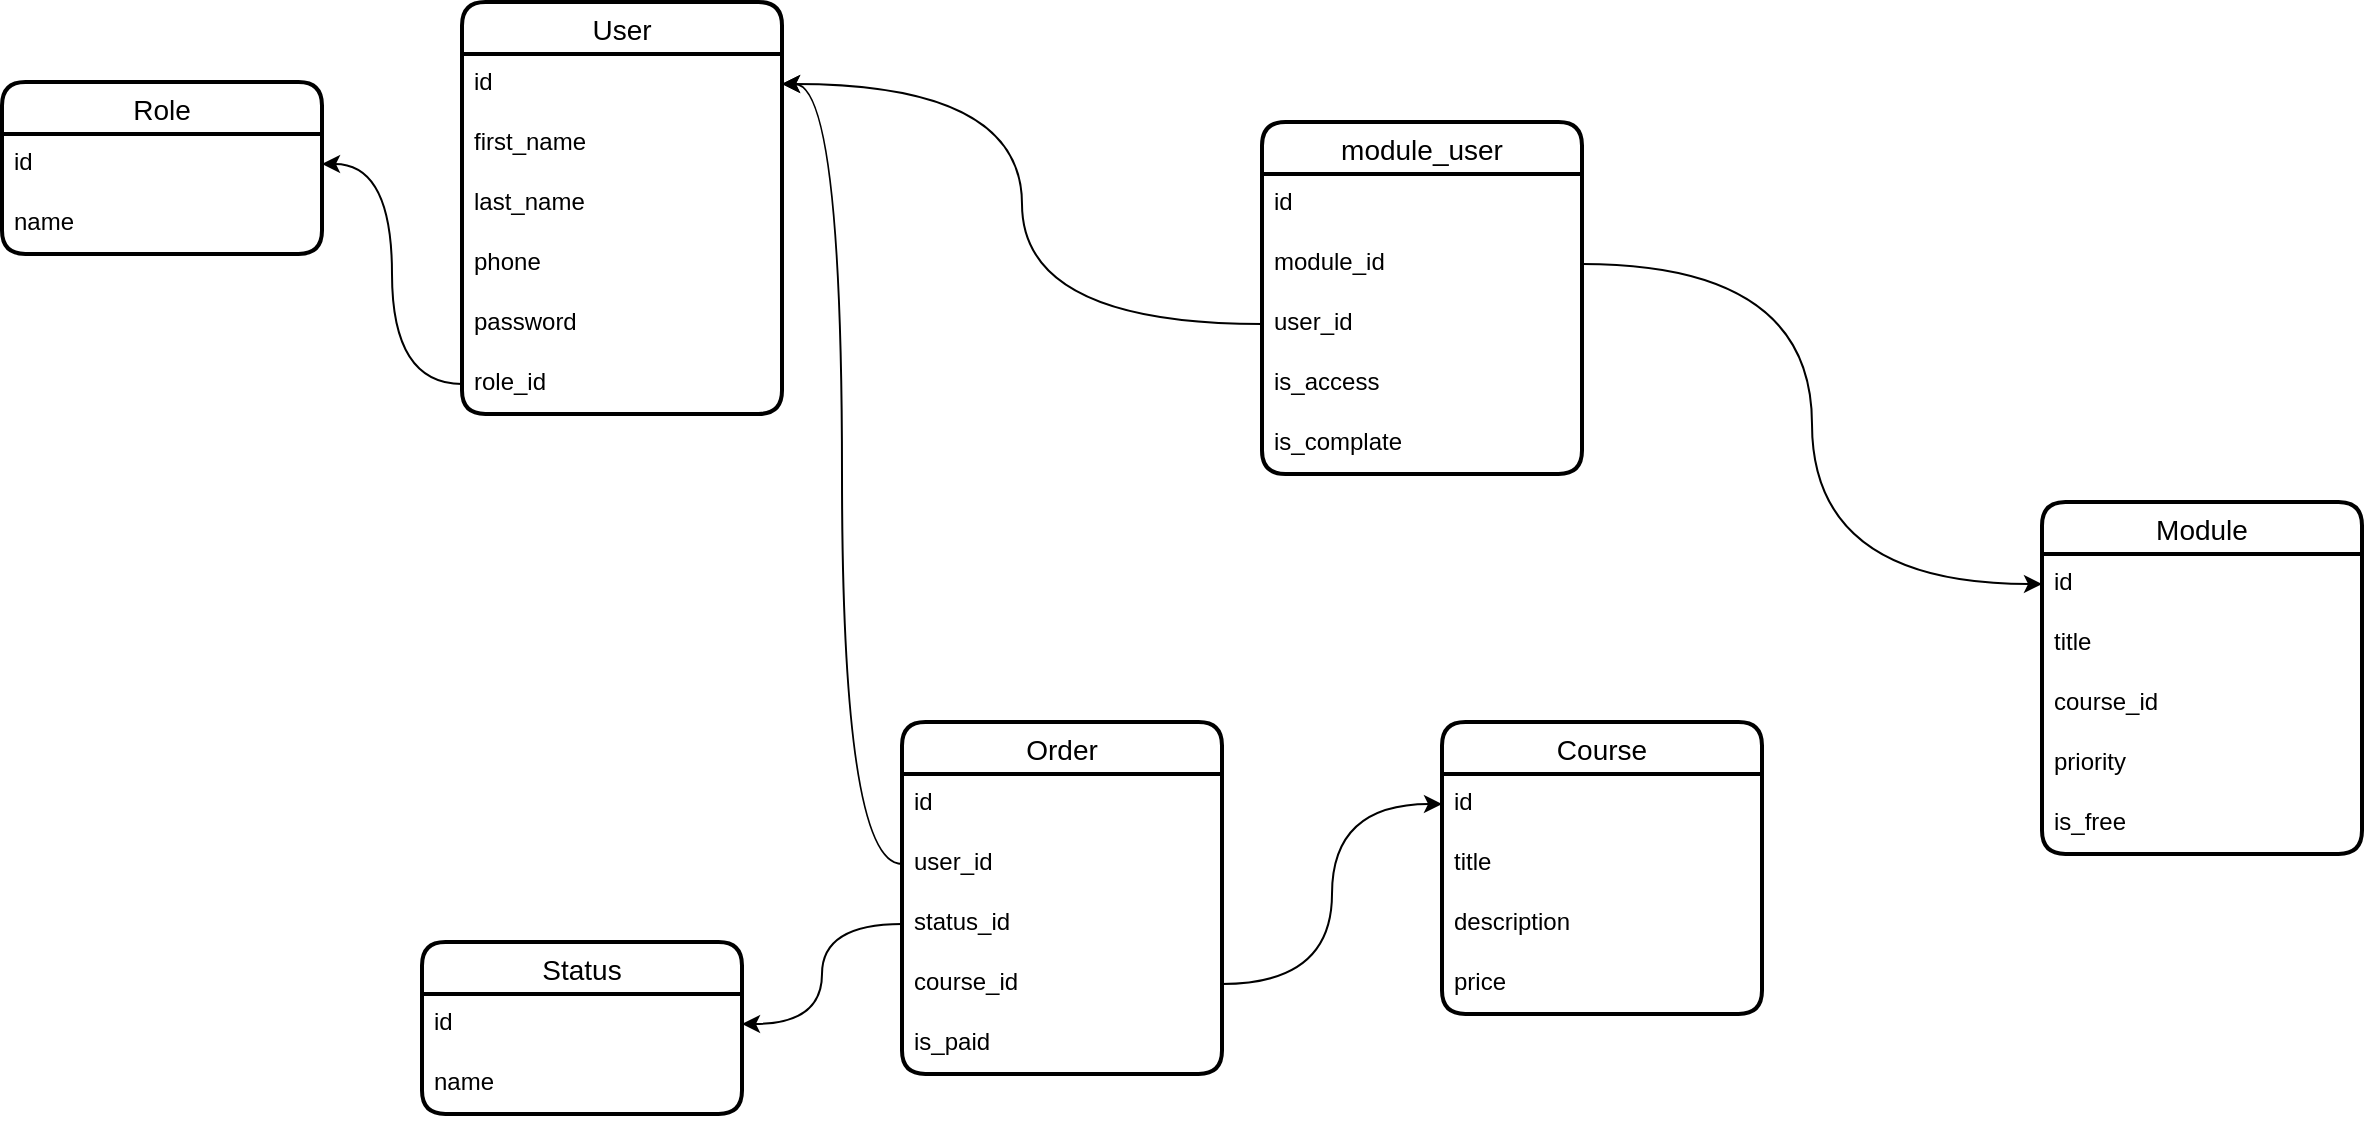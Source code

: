 <mxfile version="21.7.4" type="github">
  <diagram name="Страница — 1" id="NtRdYyr6ZoKVLL-gdddZ">
    <mxGraphModel dx="2716" dy="-613" grid="1" gridSize="10" guides="1" tooltips="1" connect="1" arrows="1" fold="1" page="1" pageScale="1" pageWidth="827" pageHeight="1169" math="0" shadow="0">
      <root>
        <mxCell id="0" />
        <mxCell id="1" parent="0" />
        <mxCell id="NuASrwZXiK9IL8mTtVK0-1" value="User" style="swimlane;fontStyle=0;childLayout=stackLayout;horizontal=1;startSize=26;horizontalStack=0;resizeParent=1;resizeParentMax=0;resizeLast=0;collapsible=1;marginBottom=0;align=center;fontSize=14;strokeWidth=2;rounded=1;shadow=0;glass=0;swimlaneLine=1;" parent="1" vertex="1">
          <mxGeometry x="-1410" y="1350" width="160" height="206" as="geometry" />
        </mxCell>
        <mxCell id="NuASrwZXiK9IL8mTtVK0-2" value="id" style="text;strokeColor=none;fillColor=none;spacingLeft=4;spacingRight=4;overflow=hidden;rotatable=0;points=[[0,0.5],[1,0.5]];portConstraint=eastwest;fontSize=12;whiteSpace=wrap;html=1;" parent="NuASrwZXiK9IL8mTtVK0-1" vertex="1">
          <mxGeometry y="26" width="160" height="30" as="geometry" />
        </mxCell>
        <mxCell id="NuASrwZXiK9IL8mTtVK0-3" value="first_name" style="text;strokeColor=none;fillColor=none;spacingLeft=4;spacingRight=4;overflow=hidden;rotatable=0;points=[[0,0.5],[1,0.5]];portConstraint=eastwest;fontSize=12;whiteSpace=wrap;html=1;" parent="NuASrwZXiK9IL8mTtVK0-1" vertex="1">
          <mxGeometry y="56" width="160" height="30" as="geometry" />
        </mxCell>
        <mxCell id="NuASrwZXiK9IL8mTtVK0-4" value="last_name" style="text;strokeColor=none;fillColor=none;spacingLeft=4;spacingRight=4;overflow=hidden;rotatable=0;points=[[0,0.5],[1,0.5]];portConstraint=eastwest;fontSize=12;whiteSpace=wrap;html=1;" parent="NuASrwZXiK9IL8mTtVK0-1" vertex="1">
          <mxGeometry y="86" width="160" height="30" as="geometry" />
        </mxCell>
        <mxCell id="NuASrwZXiK9IL8mTtVK0-5" value="phone" style="text;strokeColor=none;fillColor=none;spacingLeft=4;spacingRight=4;overflow=hidden;rotatable=0;points=[[0,0.5],[1,0.5]];portConstraint=eastwest;fontSize=12;whiteSpace=wrap;html=1;" parent="NuASrwZXiK9IL8mTtVK0-1" vertex="1">
          <mxGeometry y="116" width="160" height="30" as="geometry" />
        </mxCell>
        <mxCell id="NuASrwZXiK9IL8mTtVK0-6" value="password" style="text;strokeColor=none;fillColor=none;spacingLeft=4;spacingRight=4;overflow=hidden;rotatable=0;points=[[0,0.5],[1,0.5]];portConstraint=eastwest;fontSize=12;whiteSpace=wrap;html=1;" parent="NuASrwZXiK9IL8mTtVK0-1" vertex="1">
          <mxGeometry y="146" width="160" height="30" as="geometry" />
        </mxCell>
        <mxCell id="NuASrwZXiK9IL8mTtVK0-7" value="role_id" style="text;strokeColor=none;fillColor=none;spacingLeft=4;spacingRight=4;overflow=hidden;rotatable=0;points=[[0,0.5],[1,0.5]];portConstraint=eastwest;fontSize=12;whiteSpace=wrap;html=1;" parent="NuASrwZXiK9IL8mTtVK0-1" vertex="1">
          <mxGeometry y="176" width="160" height="30" as="geometry" />
        </mxCell>
        <mxCell id="NuASrwZXiK9IL8mTtVK0-8" value="Role" style="swimlane;fontStyle=0;childLayout=stackLayout;horizontal=1;startSize=26;horizontalStack=0;resizeParent=1;resizeParentMax=0;resizeLast=0;collapsible=1;marginBottom=0;align=center;fontSize=14;strokeWidth=2;rounded=1;shadow=0;glass=0;swimlaneLine=1;" parent="1" vertex="1">
          <mxGeometry x="-1640" y="1390" width="160" height="86" as="geometry" />
        </mxCell>
        <mxCell id="NuASrwZXiK9IL8mTtVK0-9" value="id" style="text;strokeColor=none;fillColor=none;spacingLeft=4;spacingRight=4;overflow=hidden;rotatable=0;points=[[0,0.5],[1,0.5]];portConstraint=eastwest;fontSize=12;whiteSpace=wrap;html=1;" parent="NuASrwZXiK9IL8mTtVK0-8" vertex="1">
          <mxGeometry y="26" width="160" height="30" as="geometry" />
        </mxCell>
        <mxCell id="NuASrwZXiK9IL8mTtVK0-10" value="name" style="text;strokeColor=none;fillColor=none;spacingLeft=4;spacingRight=4;overflow=hidden;rotatable=0;points=[[0,0.5],[1,0.5]];portConstraint=eastwest;fontSize=12;whiteSpace=wrap;html=1;" parent="NuASrwZXiK9IL8mTtVK0-8" vertex="1">
          <mxGeometry y="56" width="160" height="30" as="geometry" />
        </mxCell>
        <mxCell id="NuASrwZXiK9IL8mTtVK0-11" style="edgeStyle=orthogonalEdgeStyle;rounded=0;orthogonalLoop=1;jettySize=auto;html=1;entryX=1;entryY=0.5;entryDx=0;entryDy=0;curved=1;" parent="1" source="NuASrwZXiK9IL8mTtVK0-7" target="NuASrwZXiK9IL8mTtVK0-9" edge="1">
          <mxGeometry relative="1" as="geometry" />
        </mxCell>
        <mxCell id="NuASrwZXiK9IL8mTtVK0-12" value="Course" style="swimlane;fontStyle=0;childLayout=stackLayout;horizontal=1;startSize=26;horizontalStack=0;resizeParent=1;resizeParentMax=0;resizeLast=0;collapsible=1;marginBottom=0;align=center;fontSize=14;strokeWidth=2;rounded=1;shadow=0;glass=0;swimlaneLine=1;" parent="1" vertex="1">
          <mxGeometry x="-920" y="1710" width="160" height="146" as="geometry">
            <mxRectangle x="350" y="140" width="90" height="30" as="alternateBounds" />
          </mxGeometry>
        </mxCell>
        <mxCell id="NuASrwZXiK9IL8mTtVK0-13" value="id" style="text;strokeColor=none;fillColor=none;spacingLeft=4;spacingRight=4;overflow=hidden;rotatable=0;points=[[0,0.5],[1,0.5]];portConstraint=eastwest;fontSize=12;whiteSpace=wrap;html=1;" parent="NuASrwZXiK9IL8mTtVK0-12" vertex="1">
          <mxGeometry y="26" width="160" height="30" as="geometry" />
        </mxCell>
        <mxCell id="NuASrwZXiK9IL8mTtVK0-15" value="title" style="text;strokeColor=none;fillColor=none;spacingLeft=4;spacingRight=4;overflow=hidden;rotatable=0;points=[[0,0.5],[1,0.5]];portConstraint=eastwest;fontSize=12;whiteSpace=wrap;html=1;" parent="NuASrwZXiK9IL8mTtVK0-12" vertex="1">
          <mxGeometry y="56" width="160" height="30" as="geometry" />
        </mxCell>
        <mxCell id="NuASrwZXiK9IL8mTtVK0-16" value="description" style="text;strokeColor=none;fillColor=none;spacingLeft=4;spacingRight=4;overflow=hidden;rotatable=0;points=[[0,0.5],[1,0.5]];portConstraint=eastwest;fontSize=12;whiteSpace=wrap;html=1;" parent="NuASrwZXiK9IL8mTtVK0-12" vertex="1">
          <mxGeometry y="86" width="160" height="30" as="geometry" />
        </mxCell>
        <mxCell id="NuASrwZXiK9IL8mTtVK0-18" value="price" style="text;strokeColor=none;fillColor=none;spacingLeft=4;spacingRight=4;overflow=hidden;rotatable=0;points=[[0,0.5],[1,0.5]];portConstraint=eastwest;fontSize=12;whiteSpace=wrap;html=1;" parent="NuASrwZXiK9IL8mTtVK0-12" vertex="1">
          <mxGeometry y="116" width="160" height="30" as="geometry" />
        </mxCell>
        <mxCell id="NuASrwZXiK9IL8mTtVK0-19" value="Module" style="swimlane;fontStyle=0;childLayout=stackLayout;horizontal=1;startSize=26;horizontalStack=0;resizeParent=1;resizeParentMax=0;resizeLast=0;collapsible=1;marginBottom=0;align=center;fontSize=14;strokeWidth=2;rounded=1;shadow=0;glass=0;swimlaneLine=1;" parent="1" vertex="1">
          <mxGeometry x="-620" y="1600" width="160" height="176" as="geometry" />
        </mxCell>
        <mxCell id="NuASrwZXiK9IL8mTtVK0-20" value="id" style="text;strokeColor=none;fillColor=none;spacingLeft=4;spacingRight=4;overflow=hidden;rotatable=0;points=[[0,0.5],[1,0.5]];portConstraint=eastwest;fontSize=12;whiteSpace=wrap;html=1;" parent="NuASrwZXiK9IL8mTtVK0-19" vertex="1">
          <mxGeometry y="26" width="160" height="30" as="geometry" />
        </mxCell>
        <mxCell id="NuASrwZXiK9IL8mTtVK0-21" value="title" style="text;strokeColor=none;fillColor=none;spacingLeft=4;spacingRight=4;overflow=hidden;rotatable=0;points=[[0,0.5],[1,0.5]];portConstraint=eastwest;fontSize=12;whiteSpace=wrap;html=1;" parent="NuASrwZXiK9IL8mTtVK0-19" vertex="1">
          <mxGeometry y="56" width="160" height="30" as="geometry" />
        </mxCell>
        <mxCell id="NuASrwZXiK9IL8mTtVK0-22" value="course_id" style="text;strokeColor=none;fillColor=none;spacingLeft=4;spacingRight=4;overflow=hidden;rotatable=0;points=[[0,0.5],[1,0.5]];portConstraint=eastwest;fontSize=12;whiteSpace=wrap;html=1;" parent="NuASrwZXiK9IL8mTtVK0-19" vertex="1">
          <mxGeometry y="86" width="160" height="30" as="geometry" />
        </mxCell>
        <mxCell id="NuASrwZXiK9IL8mTtVK0-23" value="priority" style="text;strokeColor=none;fillColor=none;spacingLeft=4;spacingRight=4;overflow=hidden;rotatable=0;points=[[0,0.5],[1,0.5]];portConstraint=eastwest;fontSize=12;whiteSpace=wrap;html=1;" parent="NuASrwZXiK9IL8mTtVK0-19" vertex="1">
          <mxGeometry y="116" width="160" height="30" as="geometry" />
        </mxCell>
        <mxCell id="NkUbfMzLLiIlSjZARIYw-1" value="is_free" style="text;strokeColor=none;fillColor=none;spacingLeft=4;spacingRight=4;overflow=hidden;rotatable=0;points=[[0,0.5],[1,0.5]];portConstraint=eastwest;fontSize=12;whiteSpace=wrap;html=1;" vertex="1" parent="NuASrwZXiK9IL8mTtVK0-19">
          <mxGeometry y="146" width="160" height="30" as="geometry" />
        </mxCell>
        <mxCell id="NkUbfMzLLiIlSjZARIYw-2" value="Order" style="swimlane;fontStyle=0;childLayout=stackLayout;horizontal=1;startSize=26;horizontalStack=0;resizeParent=1;resizeParentMax=0;resizeLast=0;collapsible=1;marginBottom=0;align=center;fontSize=14;strokeWidth=2;rounded=1;shadow=0;glass=0;swimlaneLine=1;" vertex="1" parent="1">
          <mxGeometry x="-1190" y="1710" width="160" height="176" as="geometry" />
        </mxCell>
        <mxCell id="NkUbfMzLLiIlSjZARIYw-3" value="id" style="text;strokeColor=none;fillColor=none;spacingLeft=4;spacingRight=4;overflow=hidden;rotatable=0;points=[[0,0.5],[1,0.5]];portConstraint=eastwest;fontSize=12;whiteSpace=wrap;html=1;" vertex="1" parent="NkUbfMzLLiIlSjZARIYw-2">
          <mxGeometry y="26" width="160" height="30" as="geometry" />
        </mxCell>
        <mxCell id="NkUbfMzLLiIlSjZARIYw-5" value="user_id" style="text;strokeColor=none;fillColor=none;spacingLeft=4;spacingRight=4;overflow=hidden;rotatable=0;points=[[0,0.5],[1,0.5]];portConstraint=eastwest;fontSize=12;whiteSpace=wrap;html=1;" vertex="1" parent="NkUbfMzLLiIlSjZARIYw-2">
          <mxGeometry y="56" width="160" height="30" as="geometry" />
        </mxCell>
        <mxCell id="NkUbfMzLLiIlSjZARIYw-6" value="status_id" style="text;strokeColor=none;fillColor=none;spacingLeft=4;spacingRight=4;overflow=hidden;rotatable=0;points=[[0,0.5],[1,0.5]];portConstraint=eastwest;fontSize=12;whiteSpace=wrap;html=1;" vertex="1" parent="NkUbfMzLLiIlSjZARIYw-2">
          <mxGeometry y="86" width="160" height="30" as="geometry" />
        </mxCell>
        <mxCell id="NkUbfMzLLiIlSjZARIYw-4" value="course_id" style="text;strokeColor=none;fillColor=none;spacingLeft=4;spacingRight=4;overflow=hidden;rotatable=0;points=[[0,0.5],[1,0.5]];portConstraint=eastwest;fontSize=12;whiteSpace=wrap;html=1;" vertex="1" parent="NkUbfMzLLiIlSjZARIYw-2">
          <mxGeometry y="116" width="160" height="30" as="geometry" />
        </mxCell>
        <mxCell id="NkUbfMzLLiIlSjZARIYw-7" value="is_paid" style="text;strokeColor=none;fillColor=none;spacingLeft=4;spacingRight=4;overflow=hidden;rotatable=0;points=[[0,0.5],[1,0.5]];portConstraint=eastwest;fontSize=12;whiteSpace=wrap;html=1;" vertex="1" parent="NkUbfMzLLiIlSjZARIYw-2">
          <mxGeometry y="146" width="160" height="30" as="geometry" />
        </mxCell>
        <mxCell id="NkUbfMzLLiIlSjZARIYw-11" style="edgeStyle=orthogonalEdgeStyle;rounded=0;orthogonalLoop=1;jettySize=auto;html=1;entryX=0;entryY=0.5;entryDx=0;entryDy=0;curved=1;" edge="1" parent="1" source="NkUbfMzLLiIlSjZARIYw-4" target="NuASrwZXiK9IL8mTtVK0-13">
          <mxGeometry relative="1" as="geometry" />
        </mxCell>
        <mxCell id="NkUbfMzLLiIlSjZARIYw-12" style="edgeStyle=orthogonalEdgeStyle;rounded=0;orthogonalLoop=1;jettySize=auto;html=1;entryX=1;entryY=0.5;entryDx=0;entryDy=0;curved=1;" edge="1" parent="1" source="NkUbfMzLLiIlSjZARIYw-5" target="NuASrwZXiK9IL8mTtVK0-2">
          <mxGeometry relative="1" as="geometry" />
        </mxCell>
        <mxCell id="NkUbfMzLLiIlSjZARIYw-13" value="Status" style="swimlane;fontStyle=0;childLayout=stackLayout;horizontal=1;startSize=26;horizontalStack=0;resizeParent=1;resizeParentMax=0;resizeLast=0;collapsible=1;marginBottom=0;align=center;fontSize=14;strokeWidth=2;rounded=1;shadow=0;glass=0;swimlaneLine=1;" vertex="1" parent="1">
          <mxGeometry x="-1430" y="1820" width="160" height="86" as="geometry" />
        </mxCell>
        <mxCell id="NkUbfMzLLiIlSjZARIYw-14" value="id" style="text;strokeColor=none;fillColor=none;spacingLeft=4;spacingRight=4;overflow=hidden;rotatable=0;points=[[0,0.5],[1,0.5]];portConstraint=eastwest;fontSize=12;whiteSpace=wrap;html=1;" vertex="1" parent="NkUbfMzLLiIlSjZARIYw-13">
          <mxGeometry y="26" width="160" height="30" as="geometry" />
        </mxCell>
        <mxCell id="NkUbfMzLLiIlSjZARIYw-15" value="name" style="text;strokeColor=none;fillColor=none;spacingLeft=4;spacingRight=4;overflow=hidden;rotatable=0;points=[[0,0.5],[1,0.5]];portConstraint=eastwest;fontSize=12;whiteSpace=wrap;html=1;" vertex="1" parent="NkUbfMzLLiIlSjZARIYw-13">
          <mxGeometry y="56" width="160" height="30" as="geometry" />
        </mxCell>
        <mxCell id="NkUbfMzLLiIlSjZARIYw-16" style="edgeStyle=orthogonalEdgeStyle;rounded=0;orthogonalLoop=1;jettySize=auto;html=1;entryX=1;entryY=0.5;entryDx=0;entryDy=0;curved=1;" edge="1" parent="1" source="NkUbfMzLLiIlSjZARIYw-6" target="NkUbfMzLLiIlSjZARIYw-14">
          <mxGeometry relative="1" as="geometry" />
        </mxCell>
        <mxCell id="NkUbfMzLLiIlSjZARIYw-17" value="module_user" style="swimlane;fontStyle=0;childLayout=stackLayout;horizontal=1;startSize=26;horizontalStack=0;resizeParent=1;resizeParentMax=0;resizeLast=0;collapsible=1;marginBottom=0;align=center;fontSize=14;strokeWidth=2;rounded=1;shadow=0;glass=0;swimlaneLine=1;" vertex="1" parent="1">
          <mxGeometry x="-1010" y="1410" width="160" height="176" as="geometry" />
        </mxCell>
        <mxCell id="NkUbfMzLLiIlSjZARIYw-18" value="id" style="text;strokeColor=none;fillColor=none;spacingLeft=4;spacingRight=4;overflow=hidden;rotatable=0;points=[[0,0.5],[1,0.5]];portConstraint=eastwest;fontSize=12;whiteSpace=wrap;html=1;" vertex="1" parent="NkUbfMzLLiIlSjZARIYw-17">
          <mxGeometry y="26" width="160" height="30" as="geometry" />
        </mxCell>
        <mxCell id="NkUbfMzLLiIlSjZARIYw-19" value="module_id" style="text;strokeColor=none;fillColor=none;spacingLeft=4;spacingRight=4;overflow=hidden;rotatable=0;points=[[0,0.5],[1,0.5]];portConstraint=eastwest;fontSize=12;whiteSpace=wrap;html=1;" vertex="1" parent="NkUbfMzLLiIlSjZARIYw-17">
          <mxGeometry y="56" width="160" height="30" as="geometry" />
        </mxCell>
        <mxCell id="NkUbfMzLLiIlSjZARIYw-20" value="user_id" style="text;strokeColor=none;fillColor=none;spacingLeft=4;spacingRight=4;overflow=hidden;rotatable=0;points=[[0,0.5],[1,0.5]];portConstraint=eastwest;fontSize=12;whiteSpace=wrap;html=1;" vertex="1" parent="NkUbfMzLLiIlSjZARIYw-17">
          <mxGeometry y="86" width="160" height="30" as="geometry" />
        </mxCell>
        <mxCell id="NkUbfMzLLiIlSjZARIYw-21" value="is_access" style="text;strokeColor=none;fillColor=none;spacingLeft=4;spacingRight=4;overflow=hidden;rotatable=0;points=[[0,0.5],[1,0.5]];portConstraint=eastwest;fontSize=12;whiteSpace=wrap;html=1;" vertex="1" parent="NkUbfMzLLiIlSjZARIYw-17">
          <mxGeometry y="116" width="160" height="30" as="geometry" />
        </mxCell>
        <mxCell id="NkUbfMzLLiIlSjZARIYw-22" value="is_complate" style="text;strokeColor=none;fillColor=none;spacingLeft=4;spacingRight=4;overflow=hidden;rotatable=0;points=[[0,0.5],[1,0.5]];portConstraint=eastwest;fontSize=12;whiteSpace=wrap;html=1;" vertex="1" parent="NkUbfMzLLiIlSjZARIYw-17">
          <mxGeometry y="146" width="160" height="30" as="geometry" />
        </mxCell>
        <mxCell id="NkUbfMzLLiIlSjZARIYw-23" style="edgeStyle=orthogonalEdgeStyle;rounded=0;orthogonalLoop=1;jettySize=auto;html=1;entryX=0;entryY=0.5;entryDx=0;entryDy=0;curved=1;" edge="1" parent="1" source="NkUbfMzLLiIlSjZARIYw-19" target="NuASrwZXiK9IL8mTtVK0-20">
          <mxGeometry relative="1" as="geometry" />
        </mxCell>
        <mxCell id="NkUbfMzLLiIlSjZARIYw-24" style="edgeStyle=orthogonalEdgeStyle;rounded=0;orthogonalLoop=1;jettySize=auto;html=1;entryX=1;entryY=0.5;entryDx=0;entryDy=0;curved=1;" edge="1" parent="1" source="NkUbfMzLLiIlSjZARIYw-20" target="NuASrwZXiK9IL8mTtVK0-2">
          <mxGeometry relative="1" as="geometry" />
        </mxCell>
      </root>
    </mxGraphModel>
  </diagram>
</mxfile>

